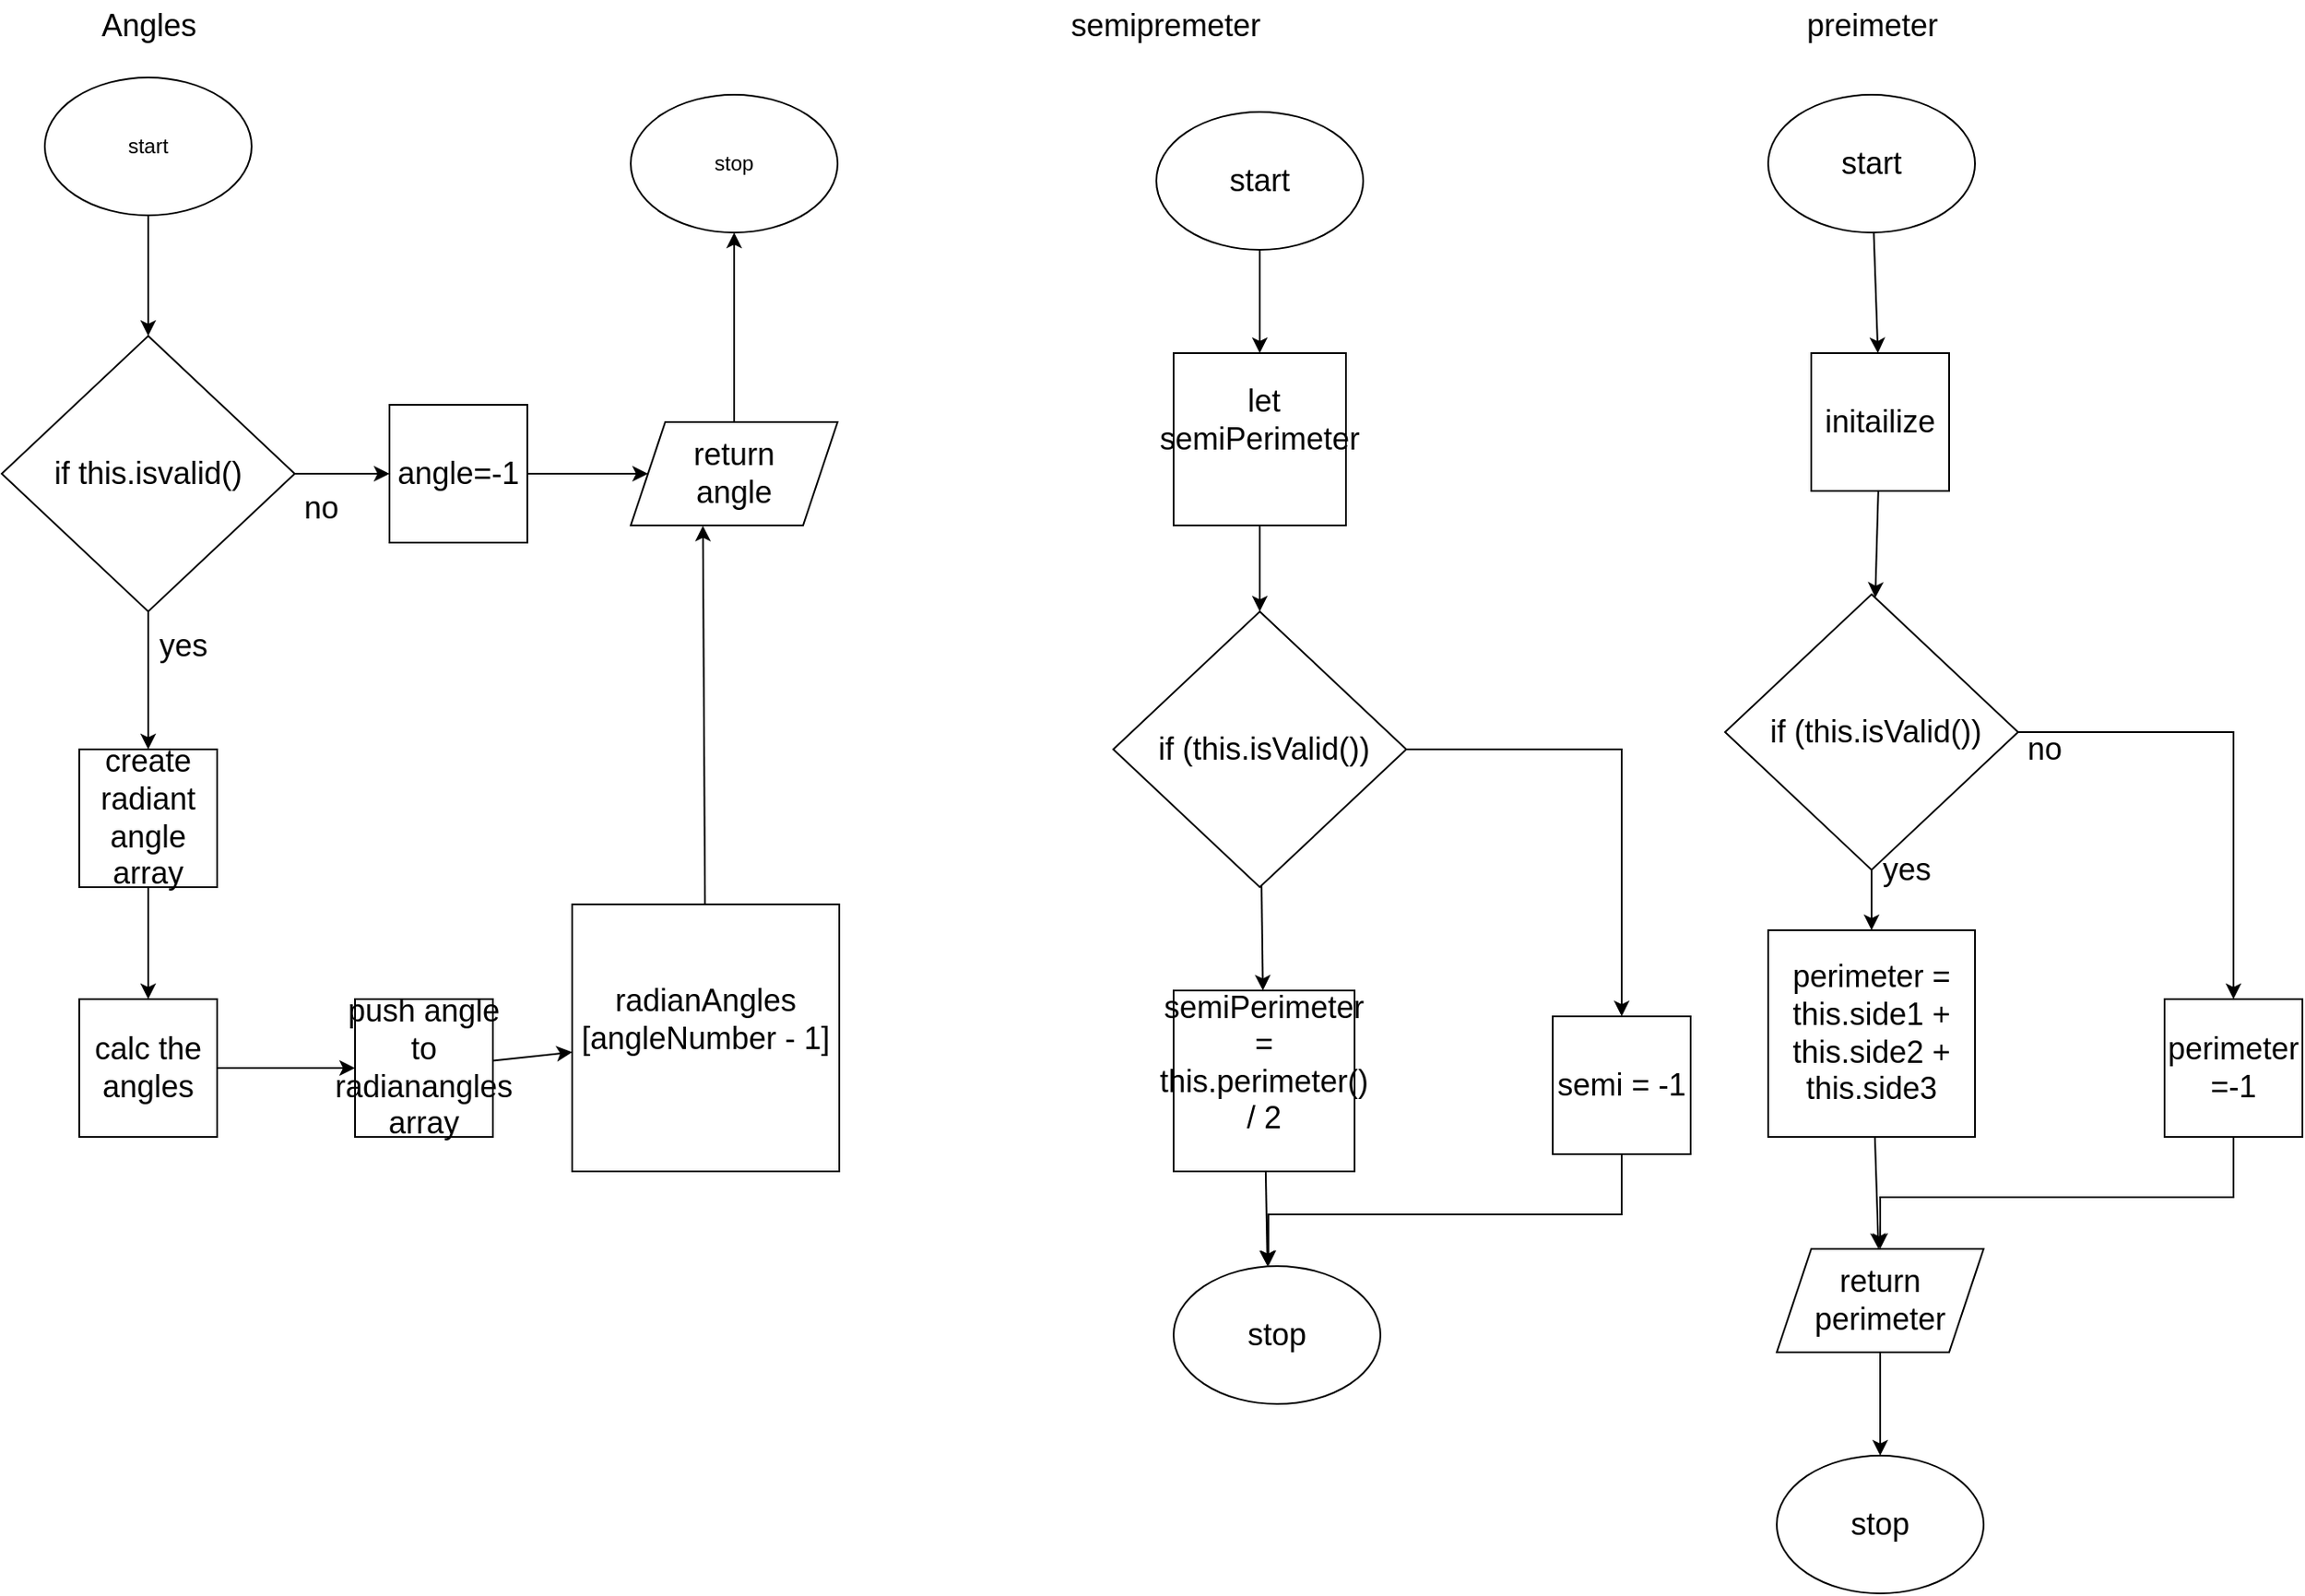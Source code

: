 <mxfile>
    <diagram id="_uEXi260zXsmrHSI43Ea" name="Page-1">
        <mxGraphModel dx="586" dy="398" grid="1" gridSize="10" guides="1" tooltips="1" connect="1" arrows="1" fold="1" page="1" pageScale="1" pageWidth="827" pageHeight="1169" math="0" shadow="0">
            <root>
                <mxCell id="0"/>
                <mxCell id="1" parent="0"/>
                <mxCell id="2" value="stop" style="ellipse;whiteSpace=wrap;html=1;" vertex="1" parent="1">
                    <mxGeometry x="370" y="60" width="120" height="80" as="geometry"/>
                </mxCell>
                <mxCell id="12" value="" style="edgeStyle=none;html=1;fontSize=18;" edge="1" parent="1" source="3" target="5">
                    <mxGeometry relative="1" as="geometry"/>
                </mxCell>
                <mxCell id="3" value="start" style="ellipse;whiteSpace=wrap;html=1;" vertex="1" parent="1">
                    <mxGeometry x="30" y="50" width="120" height="80" as="geometry"/>
                </mxCell>
                <mxCell id="4" value="&lt;font style=&quot;font-size: 18px&quot;&gt;Angles&lt;/font&gt;" style="text;html=1;align=center;verticalAlign=middle;resizable=0;points=[];autosize=1;strokeColor=none;fillColor=none;" vertex="1" parent="1">
                    <mxGeometry x="55" y="10" width="70" height="20" as="geometry"/>
                </mxCell>
                <mxCell id="13" value="" style="edgeStyle=none;html=1;fontSize=18;" edge="1" parent="1" source="5" target="8">
                    <mxGeometry relative="1" as="geometry"/>
                </mxCell>
                <mxCell id="16" value="" style="edgeStyle=none;html=1;fontSize=18;" edge="1" parent="1" source="5" target="7">
                    <mxGeometry relative="1" as="geometry"/>
                </mxCell>
                <mxCell id="5" value="if this.isvalid()" style="rhombus;whiteSpace=wrap;html=1;fontSize=18;" vertex="1" parent="1">
                    <mxGeometry x="5" y="200" width="170" height="160" as="geometry"/>
                </mxCell>
                <mxCell id="18" value="" style="edgeStyle=none;html=1;fontSize=18;" edge="1" parent="1" source="6" target="10">
                    <mxGeometry relative="1" as="geometry"/>
                </mxCell>
                <mxCell id="6" value="calc the angles" style="whiteSpace=wrap;html=1;aspect=fixed;fontSize=18;" vertex="1" parent="1">
                    <mxGeometry x="50" y="585" width="80" height="80" as="geometry"/>
                </mxCell>
                <mxCell id="17" value="" style="edgeStyle=none;html=1;fontSize=18;" edge="1" parent="1" source="7" target="6">
                    <mxGeometry relative="1" as="geometry"/>
                </mxCell>
                <mxCell id="7" value="create radiant angle array" style="whiteSpace=wrap;html=1;aspect=fixed;fontSize=18;" vertex="1" parent="1">
                    <mxGeometry x="50" y="440" width="80" height="80" as="geometry"/>
                </mxCell>
                <mxCell id="14" value="" style="edgeStyle=none;html=1;fontSize=18;" edge="1" parent="1" source="8" target="11">
                    <mxGeometry relative="1" as="geometry"/>
                </mxCell>
                <mxCell id="8" value="angle=-1" style="whiteSpace=wrap;html=1;aspect=fixed;fontSize=18;" vertex="1" parent="1">
                    <mxGeometry x="230" y="240" width="80" height="80" as="geometry"/>
                </mxCell>
                <mxCell id="20" style="edgeStyle=none;html=1;entryX=0.349;entryY=1.003;entryDx=0;entryDy=0;entryPerimeter=0;fontSize=18;" edge="1" parent="1" source="9" target="11">
                    <mxGeometry relative="1" as="geometry"/>
                </mxCell>
                <mxCell id="9" value="&lt;div&gt;radianAngles&lt;/div&gt;&lt;div&gt;[angleNumber - 1]&lt;/div&gt;&lt;div&gt;&lt;br&gt;&lt;/div&gt;" style="whiteSpace=wrap;html=1;aspect=fixed;fontSize=18;" vertex="1" parent="1">
                    <mxGeometry x="336" y="530" width="155" height="155" as="geometry"/>
                </mxCell>
                <mxCell id="19" value="" style="edgeStyle=none;html=1;fontSize=18;" edge="1" parent="1" source="10" target="9">
                    <mxGeometry relative="1" as="geometry"/>
                </mxCell>
                <mxCell id="10" value="push angle to radianangles array" style="whiteSpace=wrap;html=1;aspect=fixed;fontSize=18;" vertex="1" parent="1">
                    <mxGeometry x="210" y="585" width="80" height="80" as="geometry"/>
                </mxCell>
                <mxCell id="15" value="" style="edgeStyle=none;html=1;fontSize=18;" edge="1" parent="1" source="11" target="2">
                    <mxGeometry relative="1" as="geometry"/>
                </mxCell>
                <mxCell id="11" value="return&lt;br&gt;angle" style="shape=parallelogram;perimeter=parallelogramPerimeter;whiteSpace=wrap;html=1;fixedSize=1;fontSize=18;" vertex="1" parent="1">
                    <mxGeometry x="370" y="250" width="120" height="60" as="geometry"/>
                </mxCell>
                <mxCell id="28" value="semipremeter" style="text;html=1;align=center;verticalAlign=middle;resizable=0;points=[];autosize=1;strokeColor=none;fillColor=none;fontSize=18;" vertex="1" parent="1">
                    <mxGeometry x="615" y="5" width="130" height="30" as="geometry"/>
                </mxCell>
                <mxCell id="36" value="preimeter" style="text;html=1;align=center;verticalAlign=middle;resizable=0;points=[];autosize=1;strokeColor=none;fillColor=none;fontSize=18;" vertex="1" parent="1">
                    <mxGeometry x="1045" y="5" width="90" height="30" as="geometry"/>
                </mxCell>
                <mxCell id="37" value="stop" style="ellipse;whiteSpace=wrap;html=1;fontSize=18;" vertex="1" parent="1">
                    <mxGeometry x="1035" y="850" width="120" height="80" as="geometry"/>
                </mxCell>
                <mxCell id="44" value="" style="edgeStyle=none;rounded=0;html=1;fontSize=18;" edge="1" parent="1" source="38" target="39">
                    <mxGeometry relative="1" as="geometry"/>
                </mxCell>
                <mxCell id="38" value="start" style="ellipse;whiteSpace=wrap;html=1;fontSize=18;" vertex="1" parent="1">
                    <mxGeometry x="1030" y="60" width="120" height="80" as="geometry"/>
                </mxCell>
                <mxCell id="45" value="" style="edgeStyle=none;rounded=0;html=1;fontSize=18;" edge="1" parent="1" source="39" target="40">
                    <mxGeometry relative="1" as="geometry"/>
                </mxCell>
                <mxCell id="39" value="initailize" style="whiteSpace=wrap;html=1;aspect=fixed;fontSize=18;" vertex="1" parent="1">
                    <mxGeometry x="1055" y="210" width="80" height="80" as="geometry"/>
                </mxCell>
                <mxCell id="46" value="" style="edgeStyle=none;rounded=0;html=1;fontSize=18;" edge="1" parent="1" source="40" target="41">
                    <mxGeometry relative="1" as="geometry"/>
                </mxCell>
                <mxCell id="49" style="edgeStyle=none;rounded=0;html=1;entryX=0.5;entryY=0;entryDx=0;entryDy=0;fontSize=18;" edge="1" parent="1" source="40" target="43">
                    <mxGeometry relative="1" as="geometry">
                        <Array as="points">
                            <mxPoint x="1300" y="430"/>
                        </Array>
                    </mxGeometry>
                </mxCell>
                <mxCell id="40" value="&amp;nbsp;if (this.isValid())" style="rhombus;whiteSpace=wrap;html=1;fontSize=18;" vertex="1" parent="1">
                    <mxGeometry x="1005" y="350" width="170" height="160" as="geometry"/>
                </mxCell>
                <mxCell id="47" value="" style="edgeStyle=none;rounded=0;html=1;fontSize=18;" edge="1" parent="1" source="41" target="42">
                    <mxGeometry relative="1" as="geometry"/>
                </mxCell>
                <mxCell id="41" value="perimeter = this.side1 + this.side2 + this.side3" style="whiteSpace=wrap;html=1;aspect=fixed;fontSize=18;" vertex="1" parent="1">
                    <mxGeometry x="1030" y="545" width="120" height="120" as="geometry"/>
                </mxCell>
                <mxCell id="48" value="" style="edgeStyle=none;rounded=0;html=1;fontSize=18;" edge="1" parent="1" source="42" target="37">
                    <mxGeometry relative="1" as="geometry"/>
                </mxCell>
                <mxCell id="42" value="return perimeter" style="shape=parallelogram;perimeter=parallelogramPerimeter;whiteSpace=wrap;html=1;fixedSize=1;fontSize=18;" vertex="1" parent="1">
                    <mxGeometry x="1035" y="730" width="120" height="60" as="geometry"/>
                </mxCell>
                <mxCell id="51" style="edgeStyle=none;rounded=0;html=1;entryX=0.5;entryY=0;entryDx=0;entryDy=0;fontSize=18;" edge="1" parent="1" source="43" target="42">
                    <mxGeometry relative="1" as="geometry">
                        <Array as="points">
                            <mxPoint x="1300" y="700"/>
                            <mxPoint x="1095" y="700"/>
                        </Array>
                    </mxGeometry>
                </mxCell>
                <mxCell id="43" value="perimeter =-1" style="whiteSpace=wrap;html=1;aspect=fixed;fontSize=18;" vertex="1" parent="1">
                    <mxGeometry x="1260" y="585" width="80" height="80" as="geometry"/>
                </mxCell>
                <mxCell id="52" value="no" style="text;html=1;align=center;verticalAlign=middle;resizable=0;points=[];autosize=1;strokeColor=none;fillColor=none;fontSize=18;" vertex="1" parent="1">
                    <mxGeometry x="170" y="285" width="40" height="30" as="geometry"/>
                </mxCell>
                <mxCell id="53" value="yes" style="text;html=1;align=center;verticalAlign=middle;resizable=0;points=[];autosize=1;strokeColor=none;fillColor=none;fontSize=18;" vertex="1" parent="1">
                    <mxGeometry x="90" y="365" width="40" height="30" as="geometry"/>
                </mxCell>
                <mxCell id="54" value="stop" style="ellipse;whiteSpace=wrap;html=1;fontSize=18;" vertex="1" parent="1">
                    <mxGeometry x="685" y="740" width="120" height="80" as="geometry"/>
                </mxCell>
                <mxCell id="55" value="" style="edgeStyle=none;rounded=0;html=1;fontSize=18;" edge="1" parent="1" source="56" target="58">
                    <mxGeometry relative="1" as="geometry"/>
                </mxCell>
                <mxCell id="56" value="start" style="ellipse;whiteSpace=wrap;html=1;fontSize=18;" vertex="1" parent="1">
                    <mxGeometry x="675" y="70" width="120" height="80" as="geometry"/>
                </mxCell>
                <mxCell id="57" value="" style="edgeStyle=none;rounded=0;html=1;fontSize=18;" edge="1" parent="1" source="58" target="61">
                    <mxGeometry relative="1" as="geometry"/>
                </mxCell>
                <mxCell id="58" value="&lt;div&gt;&amp;nbsp;let semiPerimeter&lt;/div&gt;&lt;div&gt;&lt;br&gt;&lt;/div&gt;" style="whiteSpace=wrap;html=1;aspect=fixed;fontSize=18;" vertex="1" parent="1">
                    <mxGeometry x="685" y="210" width="100" height="100" as="geometry"/>
                </mxCell>
                <mxCell id="59" value="" style="edgeStyle=none;rounded=0;html=1;fontSize=18;" edge="1" parent="1" source="61" target="63">
                    <mxGeometry relative="1" as="geometry"/>
                </mxCell>
                <mxCell id="60" style="edgeStyle=none;rounded=0;html=1;entryX=0.5;entryY=0;entryDx=0;entryDy=0;fontSize=18;" edge="1" parent="1" source="61" target="67">
                    <mxGeometry relative="1" as="geometry">
                        <Array as="points">
                            <mxPoint x="945" y="440"/>
                        </Array>
                    </mxGeometry>
                </mxCell>
                <mxCell id="61" value="&amp;nbsp;if (this.isValid())" style="rhombus;whiteSpace=wrap;html=1;fontSize=18;" vertex="1" parent="1">
                    <mxGeometry x="650" y="360" width="170" height="160" as="geometry"/>
                </mxCell>
                <mxCell id="62" value="" style="edgeStyle=none;rounded=0;html=1;fontSize=18;" edge="1" parent="1" source="63">
                    <mxGeometry relative="1" as="geometry">
                        <mxPoint x="739.455" y="740" as="targetPoint"/>
                    </mxGeometry>
                </mxCell>
                <mxCell id="63" value="&lt;div&gt;semiPerimeter = this.perimeter() / 2&lt;/div&gt;&lt;div&gt;&lt;br&gt;&lt;/div&gt;" style="whiteSpace=wrap;html=1;aspect=fixed;fontSize=18;" vertex="1" parent="1">
                    <mxGeometry x="685" y="580" width="105" height="105" as="geometry"/>
                </mxCell>
                <mxCell id="66" style="edgeStyle=none;rounded=0;html=1;entryX=0.5;entryY=0;entryDx=0;entryDy=0;fontSize=18;" edge="1" parent="1" source="67">
                    <mxGeometry relative="1" as="geometry">
                        <Array as="points">
                            <mxPoint x="945" y="710"/>
                            <mxPoint x="740" y="710"/>
                        </Array>
                        <mxPoint x="740" y="740" as="targetPoint"/>
                    </mxGeometry>
                </mxCell>
                <mxCell id="67" value="semi = -1" style="whiteSpace=wrap;html=1;aspect=fixed;fontSize=18;" vertex="1" parent="1">
                    <mxGeometry x="905" y="595" width="80" height="80" as="geometry"/>
                </mxCell>
                <mxCell id="69" value="no" style="text;html=1;align=center;verticalAlign=middle;resizable=0;points=[];autosize=1;strokeColor=none;fillColor=none;fontSize=18;" vertex="1" parent="1">
                    <mxGeometry x="1170" y="425" width="40" height="30" as="geometry"/>
                </mxCell>
                <mxCell id="70" value="yes" style="text;html=1;align=center;verticalAlign=middle;resizable=0;points=[];autosize=1;strokeColor=none;fillColor=none;fontSize=18;" vertex="1" parent="1">
                    <mxGeometry x="1090" y="495" width="40" height="30" as="geometry"/>
                </mxCell>
            </root>
        </mxGraphModel>
    </diagram>
</mxfile>